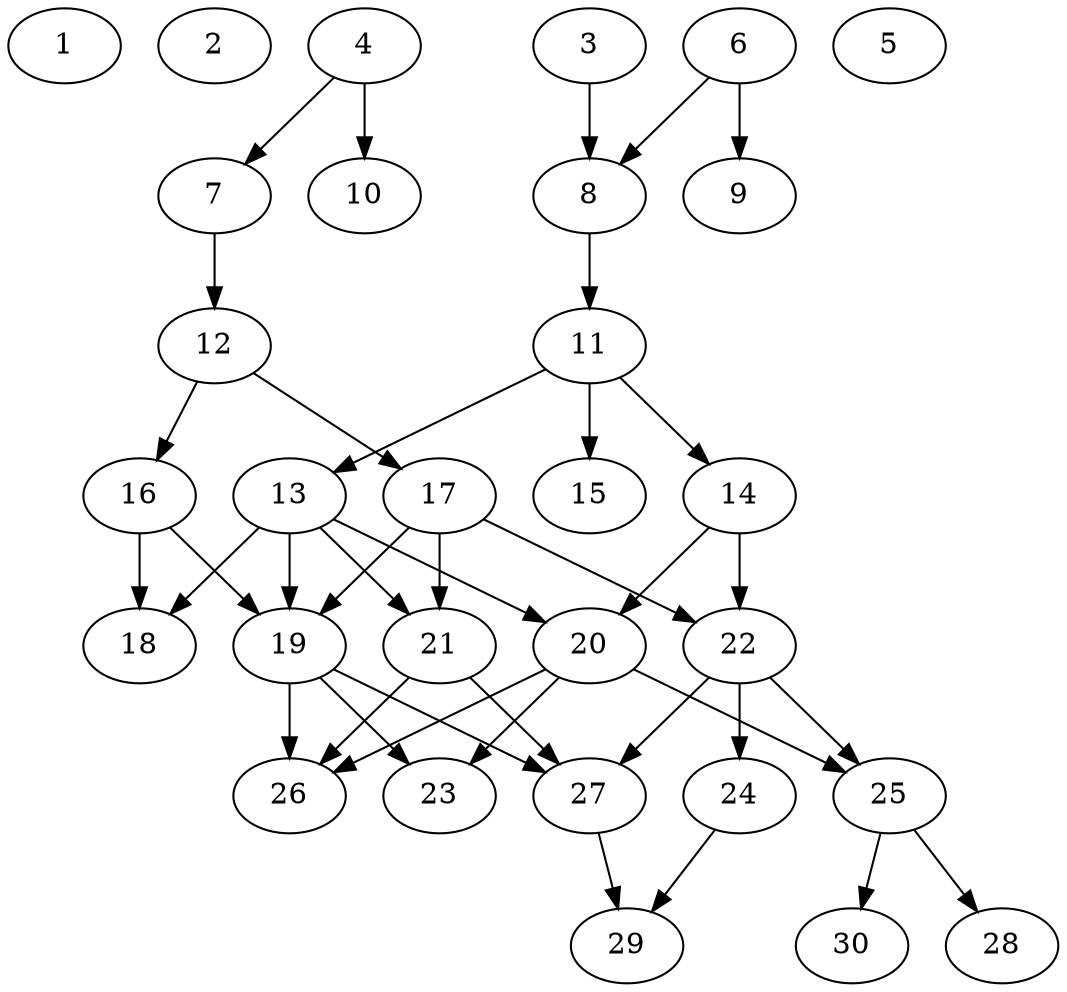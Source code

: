 // DAG automatically generated by daggen at Fri Jul 29 10:40:31 2022
// daggen.exe --dot -n 30 --ccr 0.5 --fat 0.5 --regular 0.5 --density 0.5 -o data\30/random_30_31.gv 
digraph G {
  1 [compute_size="40353177600", trans_size="516296", result_size="0", ram="8252624",alpha="0.09"]
  2 [compute_size="817217536", trans_size="974696", result_size="0", ram="33379616",alpha="0.19"]
  3 [compute_size="1815085056", trans_size="1033679", result_size="74752", ram="12988784",alpha="0.16"]
  3 -> 8 [size ="74752"]
  4 [compute_size="1928945664", trans_size="976295", result_size="70656", ram="43099040",alpha="0.14"]
  4 -> 7 [size ="70656"]
  4 -> 10 [size ="70656"]
  5 [compute_size="782757789696", trans_size="834673", result_size="0", ram="44787584",alpha="0.02"]
  6 [compute_size="368293445632", trans_size="514634", result_size="9216", ram="19963136",alpha="0.06"]
  6 -> 8 [size ="9216"]
  6 -> 9 [size ="9216"]
  7 [compute_size="693088913678", trans_size="174071", result_size="54272", ram="24540896",alpha="0.13"]
  7 -> 12 [size ="54272"]
  8 [compute_size="33775294464", trans_size="67103", result_size="54272", ram="40943216",alpha="0.06"]
  8 -> 11 [size ="54272"]
  9 [compute_size="42300555264", trans_size="624095", result_size="0", ram="11846720",alpha="0.03"]
  10 [compute_size="231928233984", trans_size="788702", result_size="0", ram="30785024",alpha="0.04"]
  11 [compute_size="10737930240", trans_size="378479", result_size="54272", ram="1205408",alpha="0.10"]
  11 -> 13 [size ="54272"]
  11 -> 14 [size ="54272"]
  11 -> 15 [size ="54272"]
  12 [compute_size="10948608000", trans_size="222280", result_size="1024", ram="16879088",alpha="0.04"]
  12 -> 16 [size ="1024"]
  12 -> 17 [size ="1024"]
  13 [compute_size="3044726784", trans_size="950688", result_size="29696", ram="48793520",alpha="0.09"]
  13 -> 18 [size ="29696"]
  13 -> 19 [size ="29696"]
  13 -> 20 [size ="29696"]
  13 -> 21 [size ="29696"]
  14 [compute_size="564596055327", trans_size="466617", result_size="54272", ram="37521776",alpha="0.09"]
  14 -> 20 [size ="54272"]
  14 -> 22 [size ="54272"]
  15 [compute_size="1073741824000", trans_size="288679", result_size="0", ram="30739088",alpha="0.08"]
  16 [compute_size="6177792000", trans_size="944742", result_size="1024", ram="3633680",alpha="0.18"]
  16 -> 18 [size ="1024"]
  16 -> 19 [size ="1024"]
  17 [compute_size="1073741824000", trans_size="230176", result_size="1024", ram="20702864",alpha="0.11"]
  17 -> 19 [size ="1024"]
  17 -> 21 [size ="1024"]
  17 -> 22 [size ="1024"]
  18 [compute_size="15886540800", trans_size="814533", result_size="0", ram="47618192",alpha="0.20"]
  19 [compute_size="7778402304", trans_size="178131", result_size="74752", ram="16727024",alpha="0.16"]
  19 -> 23 [size ="74752"]
  19 -> 26 [size ="74752"]
  19 -> 27 [size ="74752"]
  20 [compute_size="991671937536", trans_size="972458", result_size="54272", ram="50331584",alpha="0.13"]
  20 -> 23 [size ="54272"]
  20 -> 25 [size ="54272"]
  20 -> 26 [size ="54272"]
  21 [compute_size="1318715392", trans_size="729912", result_size="74752", ram="5162240",alpha="0.19"]
  21 -> 26 [size ="74752"]
  21 -> 27 [size ="74752"]
  22 [compute_size="284756485569", trans_size="314158", result_size="1024", ram="21767312",alpha="0.05"]
  22 -> 24 [size ="1024"]
  22 -> 25 [size ="1024"]
  22 -> 27 [size ="1024"]
  23 [compute_size="13648975872", trans_size="663193", result_size="0", ram="25903136",alpha="0.08"]
  24 [compute_size="3090659328", trans_size="295584", result_size="29696", ram="26441696",alpha="0.16"]
  24 -> 29 [size ="29696"]
  25 [compute_size="410618841292", trans_size="536469", result_size="13312", ram="32958272",alpha="0.02"]
  25 -> 28 [size ="13312"]
  25 -> 30 [size ="13312"]
  26 [compute_size="1073741824000", trans_size="935758", result_size="0", ram="31445552",alpha="0.04"]
  27 [compute_size="60203728896", trans_size="497467", result_size="74752", ram="45047360",alpha="0.13"]
  27 -> 29 [size ="74752"]
  28 [compute_size="35890528256", trans_size="209748", result_size="0", ram="29105984",alpha="0.14"]
  29 [compute_size="231928233984", trans_size="319561", result_size="0", ram="16907600",alpha="0.11"]
  30 [compute_size="539301222226", trans_size="923898", result_size="0", ram="33655232",alpha="0.07"]
}
